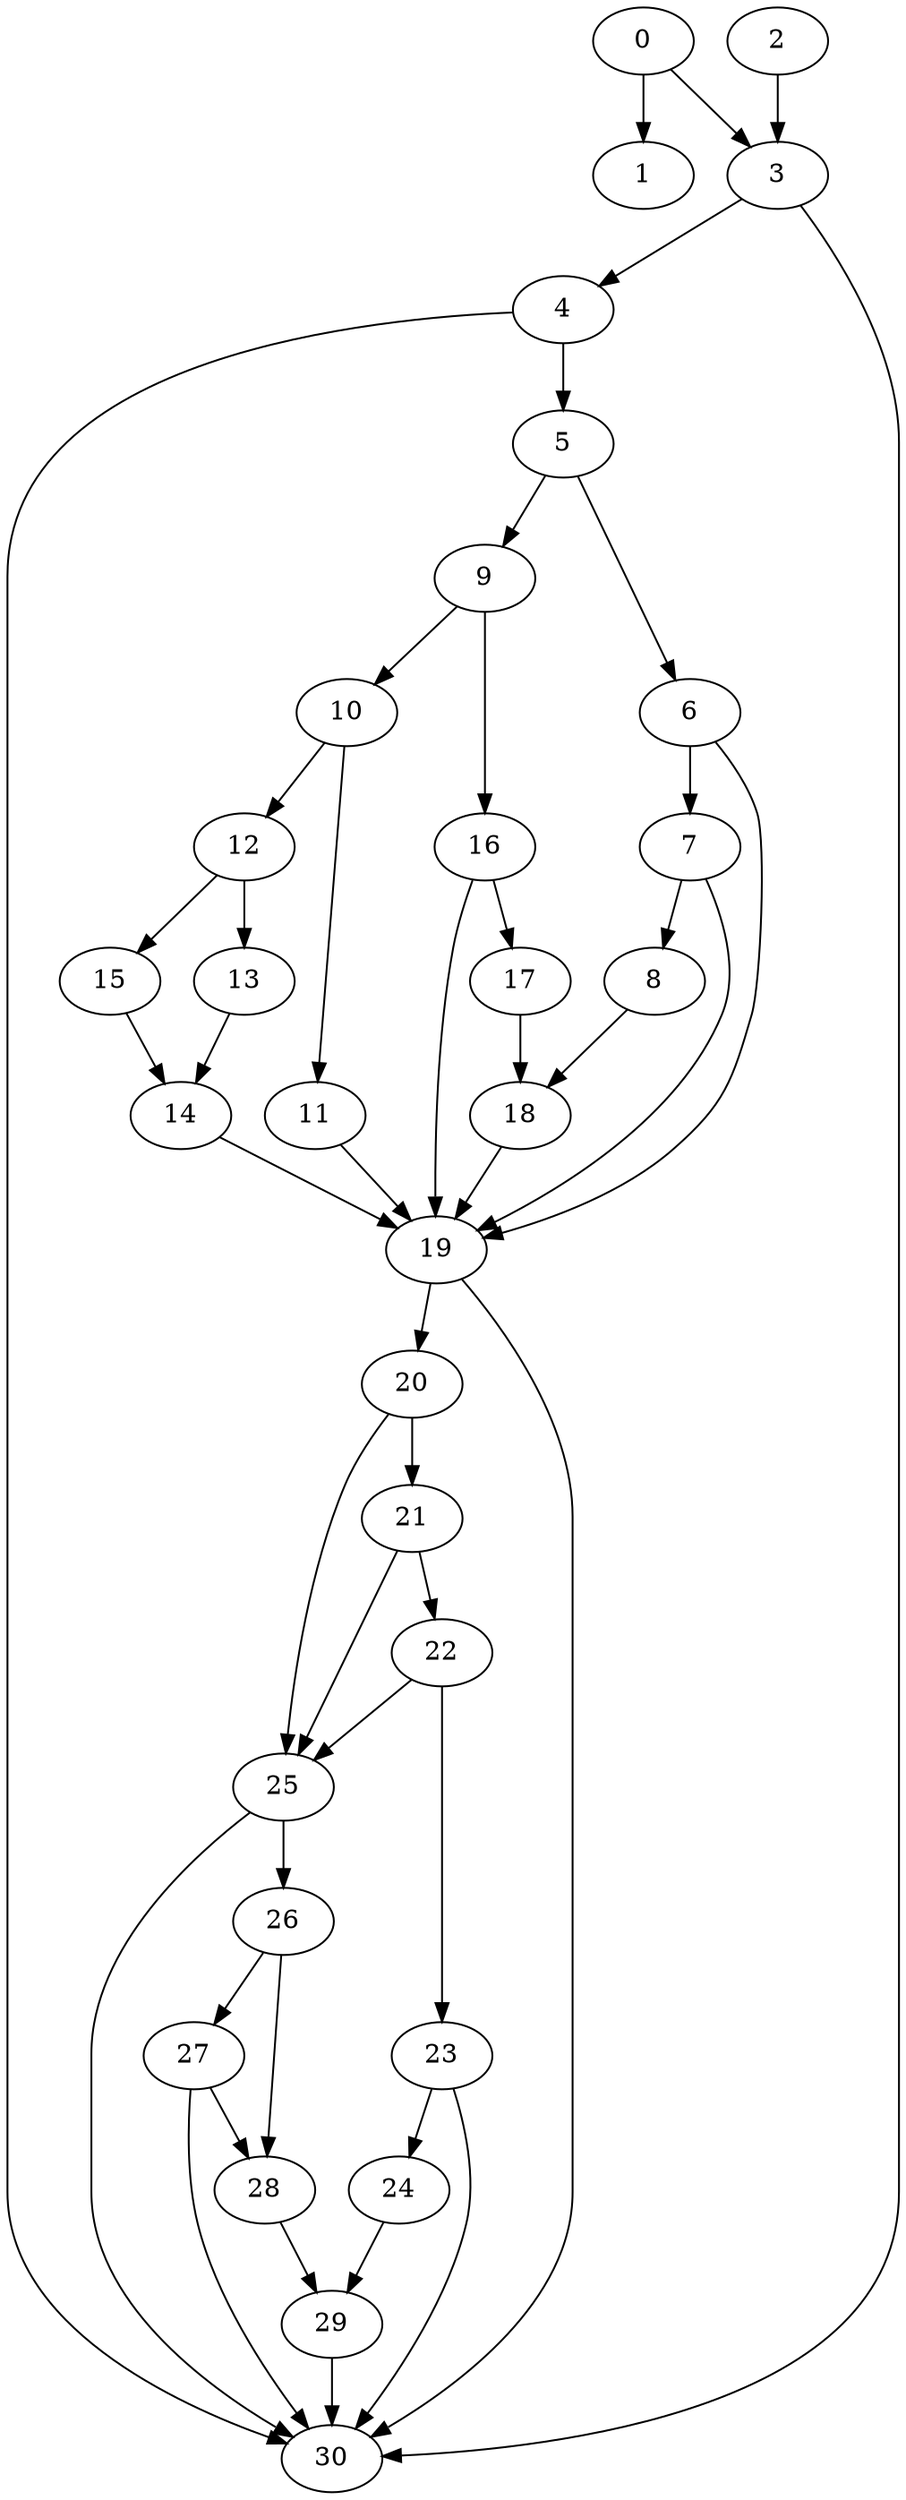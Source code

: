 digraph {
	0
	1
	2
	3
	4
	5
	6
	7
	8
	9
	10
	11
	12
	13
	14
	15
	16
	17
	18
	19
	20
	21
	22
	23
	24
	25
	26
	27
	28
	29
	30
	0 -> 3
	2 -> 3
	7 -> 8
	5 -> 9
	12 -> 13
	13 -> 14
	15 -> 14
	16 -> 17
	0 -> 1
	20 -> 21
	5 -> 6
	19 -> 20
	3 -> 4
	4 -> 5
	23 -> 24
	26 -> 27
	26 -> 28
	27 -> 28
	6 -> 7
	10 -> 11
	10 -> 12
	12 -> 15
	9 -> 10
	9 -> 16
	21 -> 22
	8 -> 18
	17 -> 18
	14 -> 19
	16 -> 19
	18 -> 19
	6 -> 19
	7 -> 19
	11 -> 19
	22 -> 23
	22 -> 25
	20 -> 25
	21 -> 25
	25 -> 26
	28 -> 29
	24 -> 29
	19 -> 30
	23 -> 30
	25 -> 30
	27 -> 30
	29 -> 30
	3 -> 30
	4 -> 30
}

